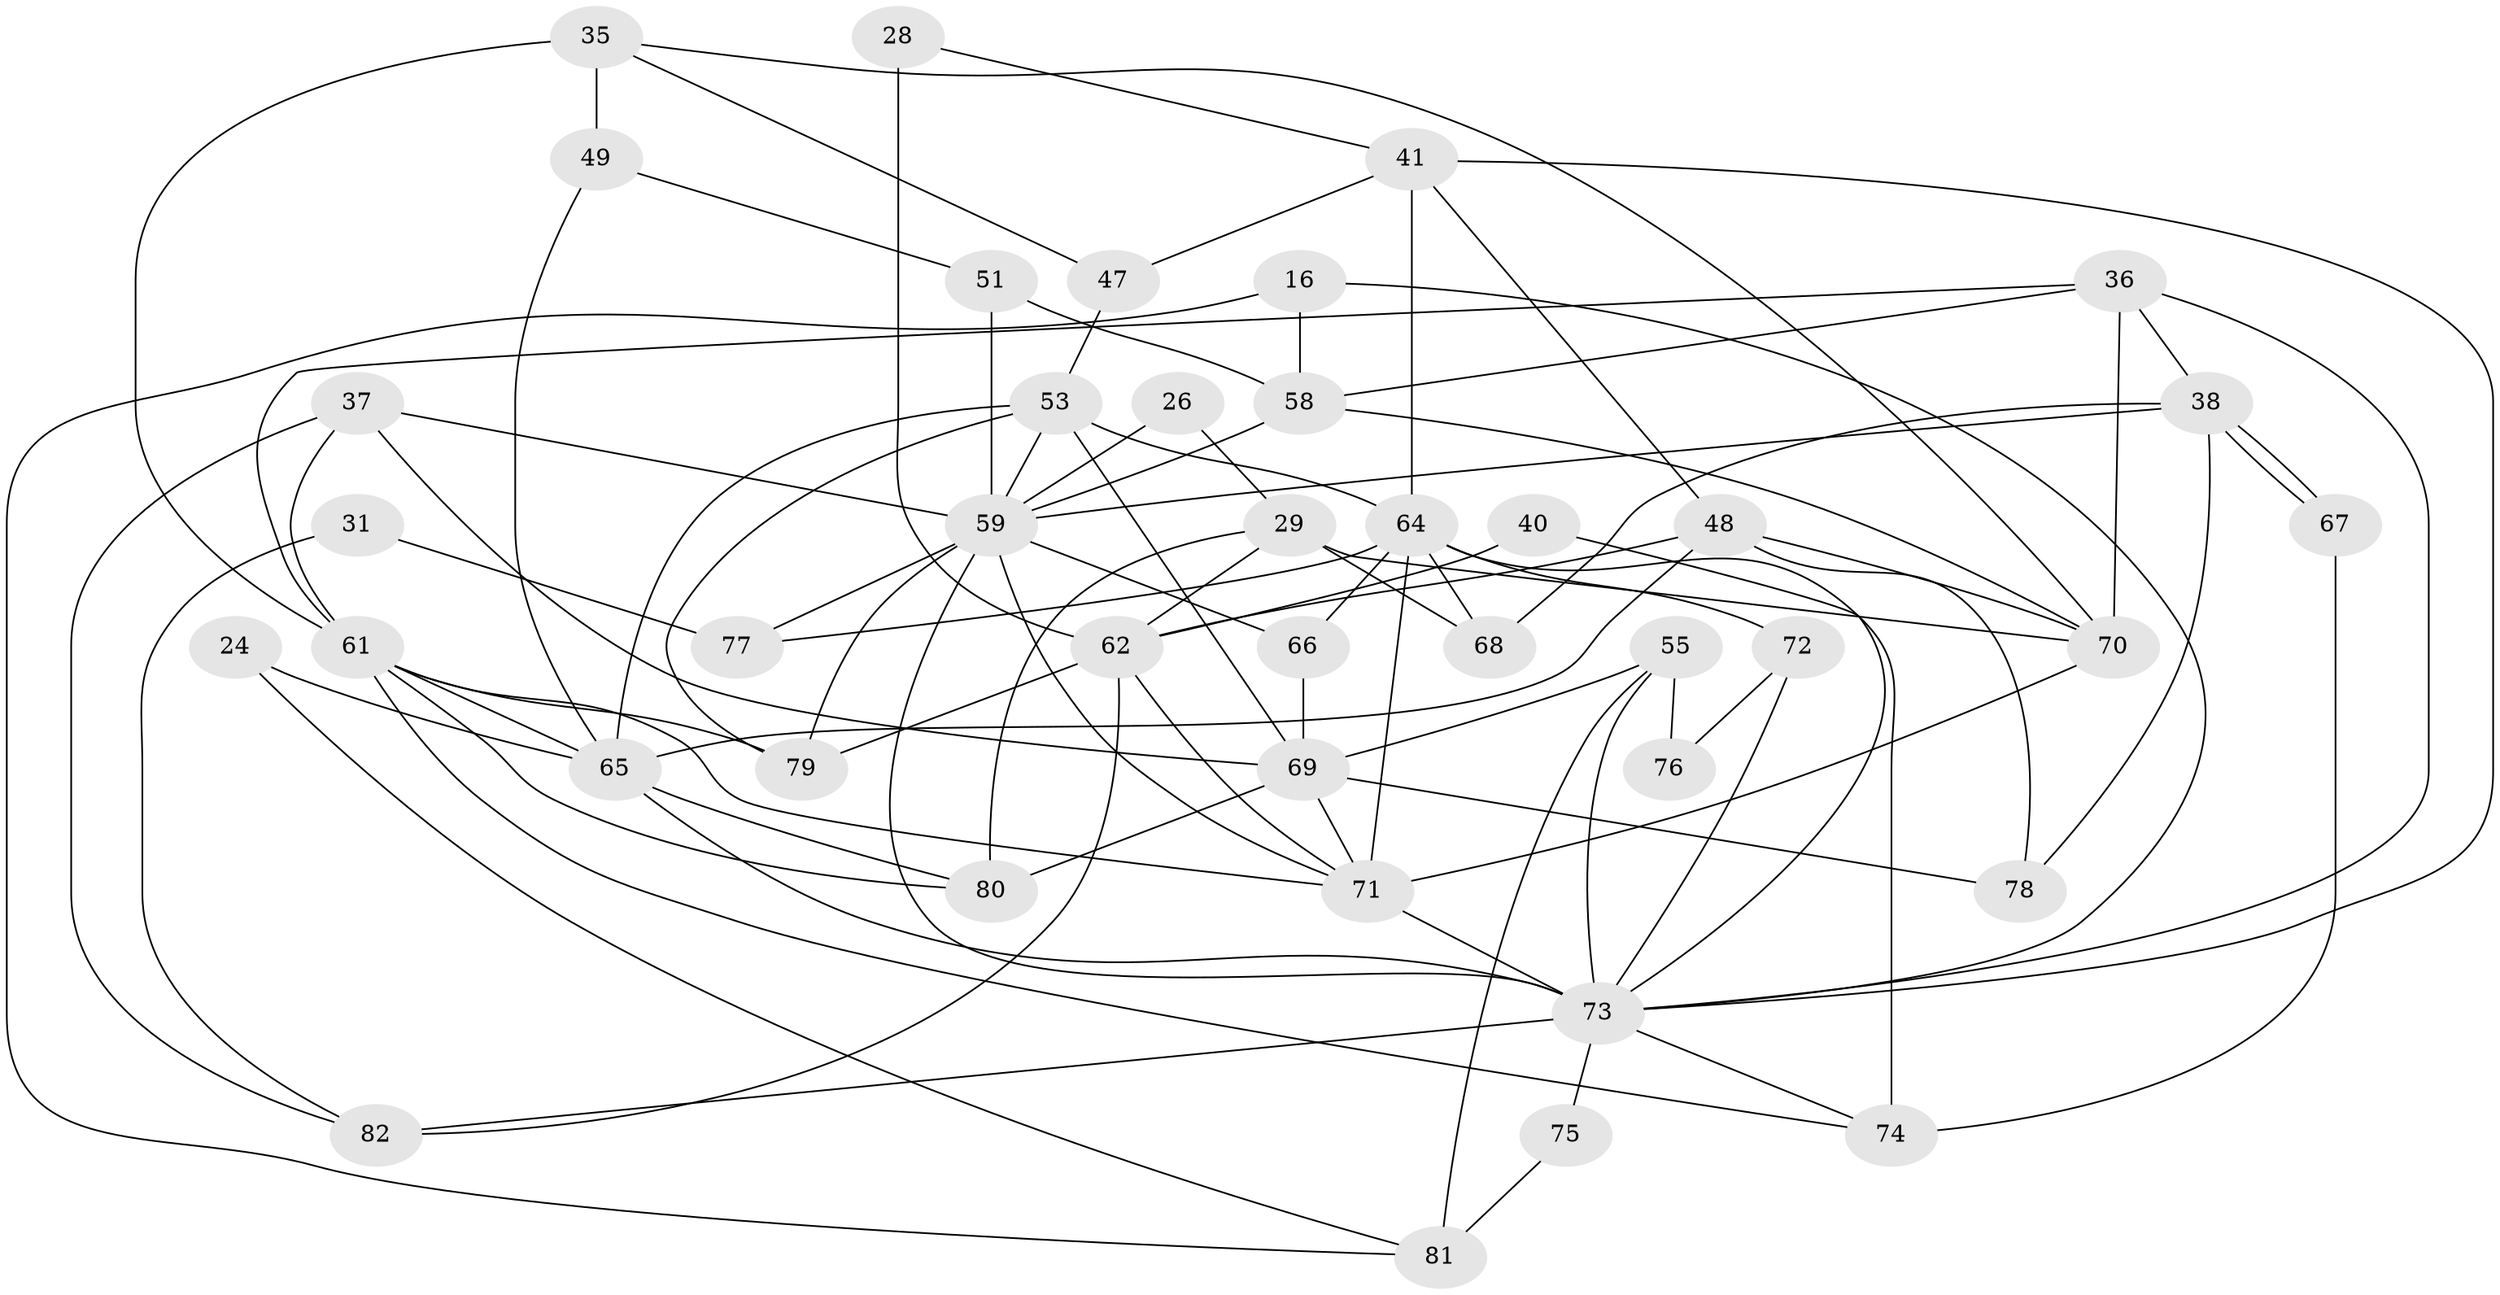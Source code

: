 // original degree distribution, {3: 0.3170731707317073, 8: 0.012195121951219513, 4: 0.2804878048780488, 6: 0.12195121951219512, 5: 0.14634146341463414, 2: 0.0975609756097561, 7: 0.024390243902439025}
// Generated by graph-tools (version 1.1) at 2025/49/03/09/25 04:49:54]
// undirected, 41 vertices, 93 edges
graph export_dot {
graph [start="1"]
  node [color=gray90,style=filled];
  16;
  24;
  26;
  28;
  29 [super="+17"];
  31;
  35 [super="+33"];
  36 [super="+11+25"];
  37;
  38 [super="+34"];
  40;
  41;
  47;
  48 [super="+8"];
  49 [super="+14"];
  51;
  53 [super="+23"];
  55;
  58 [super="+52"];
  59 [super="+19+56"];
  61 [super="+54"];
  62 [super="+9"];
  64 [super="+22+32"];
  65 [super="+20+39"];
  66;
  67;
  68;
  69 [super="+15"];
  70 [super="+42+44"];
  71 [super="+46+63"];
  72;
  73 [super="+4+50"];
  74 [super="+60"];
  75;
  76;
  77;
  78;
  79 [super="+30"];
  80;
  81 [super="+57"];
  82;
  16 -- 58 [weight=2];
  16 -- 81;
  16 -- 73;
  24 -- 81;
  24 -- 65;
  26 -- 29;
  26 -- 59;
  28 -- 62 [weight=2];
  28 -- 41;
  29 -- 62;
  29 -- 80;
  29 -- 68;
  29 -- 70;
  31 -- 77;
  31 -- 82;
  35 -- 61 [weight=2];
  35 -- 47;
  35 -- 70;
  35 -- 49;
  36 -- 70 [weight=3];
  36 -- 38;
  36 -- 58;
  36 -- 61;
  36 -- 73;
  37 -- 61;
  37 -- 82;
  37 -- 69;
  37 -- 59;
  38 -- 67;
  38 -- 67;
  38 -- 68;
  38 -- 78;
  38 -- 59 [weight=2];
  40 -- 62 [weight=2];
  40 -- 73 [weight=2];
  41 -- 47;
  41 -- 48;
  41 -- 64 [weight=2];
  41 -- 73;
  47 -- 53;
  48 -- 78;
  48 -- 70;
  48 -- 62;
  48 -- 65;
  49 -- 51;
  49 -- 65;
  51 -- 58 [weight=2];
  51 -- 59;
  53 -- 65 [weight=2];
  53 -- 64;
  53 -- 69;
  53 -- 59 [weight=2];
  53 -- 79;
  55 -- 73 [weight=2];
  55 -- 76;
  55 -- 81 [weight=2];
  55 -- 69;
  58 -- 59;
  58 -- 70;
  59 -- 77;
  59 -- 71 [weight=2];
  59 -- 66;
  59 -- 73 [weight=2];
  59 -- 79;
  61 -- 79;
  61 -- 80;
  61 -- 74;
  61 -- 71 [weight=2];
  61 -- 65;
  62 -- 82;
  62 -- 71;
  62 -- 79;
  64 -- 74 [weight=3];
  64 -- 71 [weight=3];
  64 -- 72;
  64 -- 66;
  64 -- 68;
  64 -- 77;
  65 -- 80;
  65 -- 73 [weight=2];
  66 -- 69;
  67 -- 74;
  69 -- 78;
  69 -- 80;
  69 -- 71;
  70 -- 71 [weight=4];
  71 -- 73 [weight=4];
  72 -- 73;
  72 -- 76;
  73 -- 75;
  73 -- 74 [weight=2];
  73 -- 82;
  75 -- 81;
}
